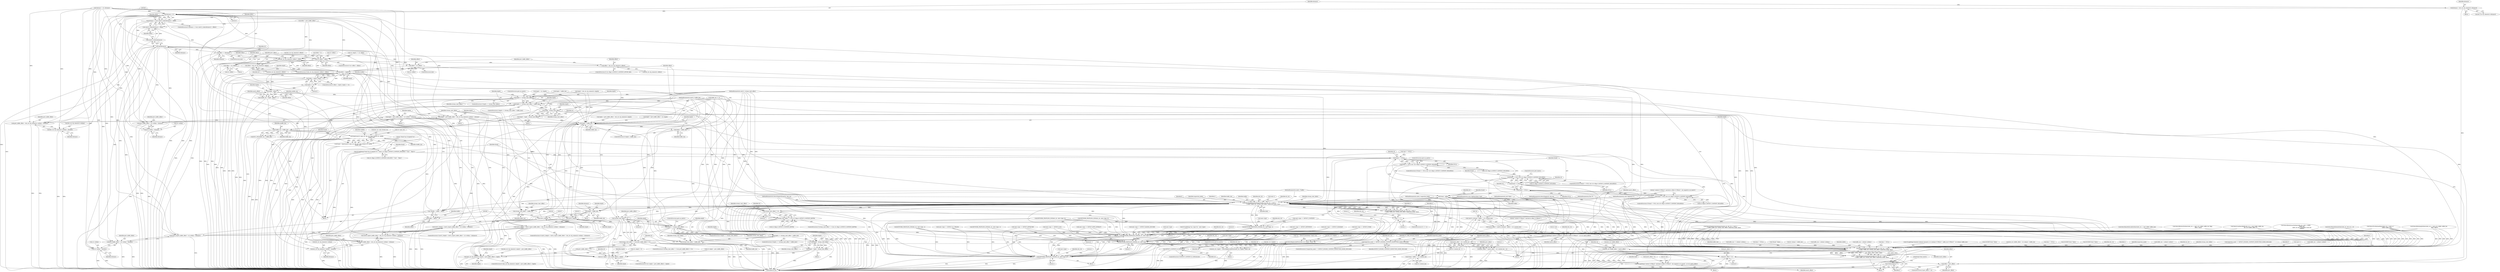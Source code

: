 digraph "0_suricata_47afc577ff763150f9b47f10331f5ef9eb847a57@pointer" {
"1000279" [label="(Call,distance = det_ctx->bj_values[cd->distance])"];
"1000290" [label="(Call,distance < 0)"];
"1000289" [label="(Call,distance < 0 && (uint32_t)(abs(distance)) > offset)"];
"1000296" [label="(Call,abs(distance))"];
"1000294" [label="(Call,(uint32_t)(abs(distance)))"];
"1000293" [label="(Call,(uint32_t)(abs(distance)) > offset)"];
"1000303" [label="(Call,offset += distance)"];
"1000472" [label="(Call,det_ctx->bj_values[cd->offset] > offset)"];
"1000481" [label="(Call,offset = det_ctx->bj_values[cd->offset])"];
"1000608" [label="(Call,offset > depth)"];
"1000607" [label="(Call,offset > depth || depth == 0)"];
"1000611" [label="(Call,depth == 0)"];
"1000635" [label="(Call,depth - offset)"];
"1000548" [label="(Call,depth <= stream_start_offset)"];
"1000555" [label="(Call,depth >= (stream_start_offset + buffer_len))"];
"1000565" [label="(Call,depth - stream_start_offset)"];
"1000563" [label="(Call,depth = depth - stream_start_offset)"];
"1000600" [label="(Call,depth > buffer_len)"];
"1000603" [label="(Call,depth = buffer_len)"];
"1000643" [label="(Call,sbuffer_len > buffer_len)"];
"1000642" [label="(Call,BUG_ON(sbuffer_len > buffer_len))"];
"1000648" [label="(Call,SpmScan(cd->spm_ctx, det_ctx->spm_thread_ctx, sbuffer,\n                            sbuffer_len))"];
"1000646" [label="(Call,found = SpmScan(cd->spm_ctx, det_ctx->spm_thread_ctx, sbuffer,\n                            sbuffer_len))"];
"1000657" [label="(Call,SCLogDebug(\"found %p cd negated %s\", found, cd->flags & DETECT_CONTENT_NEGATED ? \"true\" : \"false\"))"];
"1000670" [label="(Call,found == NULL)"];
"1000669" [label="(Call,found == NULL && !(cd->flags & DETECT_CONTENT_NEGATED))"];
"1000684" [label="(Call,found == NULL)"];
"1000683" [label="(Call,found == NULL && (cd->flags & DETECT_CONTENT_NEGATED))"];
"1000696" [label="(Call,found != NULL && (cd->flags & DETECT_CONTENT_NEGATED))"];
"1000697" [label="(Call,found != NULL)"];
"1000728" [label="(Call,found - buffer)"];
"1000725" [label="(Call,(uint32_t)((found - buffer) + cd->content_len))"];
"1000723" [label="(Call,match_offset = (uint32_t)((found - buffer) + cd->content_len))"];
"1000734" [label="(Call,SCLogDebug(\"content %\"PRIu32\" matched at offset %\"PRIu32\"\", cd->id, match_offset))"];
"1000706" [label="(Call,SCLogDebug(\"content %\"PRIu32\" matched at offset %\"PRIu32\", but negated so no match\", cd->id, match_offset))"];
"1000740" [label="(Call,det_ctx->buffer_offset = match_offset)"];
"1000825" [label="(Call,match_offset - (cd->content_len - 1))"];
"1000823" [label="(Call,prev_offset = (match_offset - (cd->content_len - 1)))"];
"1000593" [label="(Call,prev_offset != 0)"];
"1000596" [label="(Call,offset = prev_offset)"];
"1000727" [label="(Call,(found - buffer) + cd->content_len)"];
"1000761" [label="(Call,DetectReplaceAddToList(det_ctx->replist, found, cd))"];
"1000713" [label="(Call,DETECT_CONTENT_IS_SINGLE(cd))"];
"1000757" [label="(Call,det_ctx->replist = DetectReplaceAddToList(det_ctx->replist, found, cd))"];
"1000798" [label="(Call,DetectEngineContentInspection(de_ctx, det_ctx, s, smd+1,\n                        f, buffer, buffer_len, stream_start_offset, inspection_mode, data))"];
"1000256" [label="(Call,depth = buffer_len)"];
"1000322" [label="(Call,(int32_t)depth)"];
"1000321" [label="(Call,(int32_t)depth > (int32_t)(prev_buffer_offset + det_ctx->bj_values[cd->within] + distance))"];
"1000388" [label="(Call,depth <= stream_start_offset)"];
"1000395" [label="(Call,depth >= (stream_start_offset + buffer_len))"];
"1000405" [label="(Call,depth - stream_start_offset)"];
"1000403" [label="(Call,depth = depth - stream_start_offset)"];
"1000416" [label="(Call,(det_ctx->bj_values[cd->depth] + prev_buffer_offset) < depth)"];
"1000449" [label="(Call,(cd->depth + prev_buffer_offset) < depth)"];
"1001518" [label="(Call,DetectEngineContentInspection(de_ctx, det_ctx, s, smd+1,\n                f, buffer, buffer_len, stream_start_offset, inspection_mode, data))"];
"1001516" [label="(Call,r = DetectEngineContentInspection(de_ctx, det_ctx, s, smd+1,\n                f, buffer, buffer_len, stream_start_offset, inspection_mode, data))"];
"1001531" [label="(Call,SCReturnInt(r))"];
"1001534" [label="(Call,KEYWORD_PROFILING_END(det_ctx, smd->type, 1))"];
"1000397" [label="(Call,stream_start_offset + buffer_len)"];
"1000356" [label="(Call,(int32_t)depth)"];
"1000355" [label="(Call,(int32_t)depth > (int32_t)(prev_buffer_offset + cd->within + distance))"];
"1000380" [label="(Call,stream_start_offset != 0)"];
"1000379" [label="(Call,stream_start_offset != 0 && prev_buffer_offset == 0)"];
"1000538" [label="(Call,stream_start_offset != 0)"];
"1000537" [label="(Call,stream_start_offset != 0 && cd->flags & DETECT_CONTENT_DEPTH)"];
"1000557" [label="(Call,stream_start_offset + buffer_len)"];
"1000627" [label="(Call,*sbuffer = buffer + offset)"];
"1000629" [label="(Call,buffer + offset)"];
"1000753" [label="(Call,inspection_mode == DETECT_ENGINE_CONTENT_INSPECTION_MODE_PAYLOAD)"];
"1000789" [label="(Call,KEYWORD_PROFILING_END(det_ctx, smd->type, 1))"];
"1001494" [label="(Call,KEYWORD_PROFILING_END(det_ctx, smd->type, 0))"];
"1001509" [label="(Call,KEYWORD_PROFILING_END(det_ctx, smd->type, 1))"];
"1000796" [label="(Call,r = DetectEngineContentInspection(de_ctx, det_ctx, s, smd+1,\n                        f, buffer, buffer_len, stream_start_offset, inspection_mode, data))"];
"1000812" [label="(Call,r == 1)"];
"1000633" [label="(Call,sbuffer_len = depth - offset)"];
"1000574" [label="(Call,offset = det_ctx->bj_values[cd->offset])"];
"1000493" [label="(Call,cd->offset > offset)"];
"1000499" [label="(Call,offset = cd->offset)"];
"1000584" [label="(Call,offset = cd->offset)"];
"1000325" [label="(Call,(int32_t)(prev_buffer_offset + det_ctx->bj_values[cd->within] + distance))"];
"1000327" [label="(Call,prev_buffer_offset + det_ctx->bj_values[cd->within] + distance)"];
"1000329" [label="(Call,det_ctx->bj_values[cd->within] + distance)"];
"1000339" [label="(Call,depth = prev_buffer_offset + det_ctx->bj_values[cd->within] + distance)"];
"1000341" [label="(Call,prev_buffer_offset + det_ctx->bj_values[cd->within] + distance)"];
"1000343" [label="(Call,det_ctx->bj_values[cd->within] + distance)"];
"1000359" [label="(Call,(int32_t)(prev_buffer_offset + cd->within + distance))"];
"1000361" [label="(Call,prev_buffer_offset + cd->within + distance)"];
"1000363" [label="(Call,cd->within + distance)"];
"1000369" [label="(Call,depth = prev_buffer_offset + cd->within + distance)"];
"1000371" [label="(Call,prev_buffer_offset + cd->within + distance)"];
"1000373" [label="(Call,cd->within + distance)"];
"1000133" [label="(MethodParameterIn,const Signature *s)"];
"1001527" [label="(Identifier,buffer_len)"];
"1000629" [label="(Call,buffer + offset)"];
"1000359" [label="(Call,(int32_t)(prev_buffer_offset + cd->within + distance))"];
"1000279" [label="(Call,distance = det_ctx->bj_values[cd->distance])"];
"1000597" [label="(Identifier,offset)"];
"1000367" [label="(Identifier,distance)"];
"1001354" [label="(Call,buffer_len == urilend->urilen1)"];
"1000458" [label="(Identifier,depth)"];
"1000731" [label="(Call,cd->content_len)"];
"1000754" [label="(Identifier,inspection_mode)"];
"1000604" [label="(Identifier,depth)"];
"1000442" [label="(Call,cd->depth != 0)"];
"1000472" [label="(Call,det_ctx->bj_values[cd->offset] > offset)"];
"1000739" [label="(Identifier,match_offset)"];
"1000302" [label="(ControlStructure,else)"];
"1000548" [label="(Call,depth <= stream_start_offset)"];
"1000405" [label="(Call,depth - stream_start_offset)"];
"1000139" [label="(MethodParameterIn,uint8_t inspection_mode)"];
"1000736" [label="(Call,cd->id)"];
"1000175" [label="(Call,buffer_len == 0)"];
"1000497" [label="(Identifier,offset)"];
"1001203" [label="(Call,data != NULL)"];
"1000325" [label="(Call,(int32_t)(prev_buffer_offset + det_ctx->bj_values[cd->within] + distance))"];
"1000824" [label="(Identifier,prev_offset)"];
"1000172" [label="(Call,smd == NULL)"];
"1000683" [label="(Call,found == NULL && (cd->flags & DETECT_CONTENT_NEGATED))"];
"1000426" [label="(Identifier,depth)"];
"1000973" [label="(Call,(Packet *)data)"];
"1000179" [label="(Call,KEYWORD_PROFILING_END(det_ctx, smd->type, 0))"];
"1001247" [label="(Call,smd->type == DETECT_BYTE_EXTRACT)"];
"1000131" [label="(MethodParameterIn,DetectEngineCtx *de_ctx)"];
"1000594" [label="(Identifier,prev_offset)"];
"1000339" [label="(Call,depth = prev_buffer_offset + det_ctx->bj_values[cd->within] + distance)"];
"1000628" [label="(Identifier,sbuffer)"];
"1000361" [label="(Call,prev_buffer_offset + cd->within + distance)"];
"1000299" [label="(Call,offset = 0)"];
"1000732" [label="(Identifier,cd)"];
"1000592" [label="(ControlStructure,if (prev_offset != 0))"];
"1000832" [label="(Literal,1)"];
"1000811" [label="(ControlStructure,if (r == 1))"];
"1000253" [label="(Call,offset = prev_buffer_offset)"];
"1000429" [label="(Identifier,depth)"];
"1000699" [label="(Identifier,NULL)"];
"1001486" [label="(Call,SCLogDebug(\"sm->type %u\", smd->type))"];
"1001536" [label="(Call,smd->type)"];
"1000387" [label="(ControlStructure,if (depth <= stream_start_offset))"];
"1001495" [label="(Identifier,det_ctx)"];
"1001160" [label="(Call,smd->type == DETECT_BYTEJUMP)"];
"1000635" [label="(Call,depth - offset)"];
"1000656" [label="(Identifier,sbuffer_len)"];
"1000396" [label="(Identifier,depth)"];
"1000892" [label="(Call,id->dataat < buffer_len)"];
"1000549" [label="(Identifier,depth)"];
"1000705" [label="(Block,)"];
"1001388" [label="(Call,buffer_len > urilend->urilen1)"];
"1000761" [label="(Call,DetectReplaceAddToList(det_ctx->replist, found, cd))"];
"1000455" [label="(Identifier,depth)"];
"1000636" [label="(Identifier,depth)"];
"1001417" [label="(Call,smd->type == DETECT_LUA)"];
"1000627" [label="(Call,*sbuffer = buffer + offset)"];
"1000342" [label="(Identifier,prev_buffer_offset)"];
"1000695" [label="(ControlStructure,if (found != NULL && (cd->flags & DETECT_CONTENT_NEGATED)))"];
"1000377" [label="(Identifier,distance)"];
"1000765" [label="(Identifier,found)"];
"1000344" [label="(Call,det_ctx->bj_values[cd->within])"];
"1000531" [label="(Call,depth = cd->depth)"];
"1000687" [label="(Call,cd->flags & DETECT_CONTENT_NEGATED)"];
"1000407" [label="(Identifier,stream_start_offset)"];
"1000808" [label="(Identifier,stream_start_offset)"];
"1000494" [label="(Call,cd->offset)"];
"1001501" [label="(Literal,0)"];
"1001454" [label="(Call,DetectBase64DecodeDoMatch(det_ctx, s, smd, buffer, buffer_len))"];
"1000607" [label="(Call,offset > depth || depth == 0)"];
"1000538" [label="(Call,stream_start_offset != 0)"];
"1000293" [label="(Call,(uint32_t)(abs(distance)) > offset)"];
"1000467" [label="(Identifier,cd)"];
"1000394" [label="(ControlStructure,if (depth >= (stream_start_offset + buffer_len)))"];
"1000471" [label="(ControlStructure,if (det_ctx->bj_values[cd->offset] > offset))"];
"1000798" [label="(Call,DetectEngineContentInspection(de_ctx, det_ctx, s, smd+1,\n                        f, buffer, buffer_len, stream_start_offset, inspection_mode, data))"];
"1000646" [label="(Call,found = SpmScan(cd->spm_ctx, det_ctx->spm_thread_ctx, sbuffer,\n                            sbuffer_len))"];
"1000378" [label="(ControlStructure,if (stream_start_offset != 0 && prev_buffer_offset == 0))"];
"1000599" [label="(ControlStructure,if (depth > buffer_len))"];
"1000696" [label="(Call,found != NULL && (cd->flags & DETECT_CONTENT_NEGATED))"];
"1000598" [label="(Identifier,prev_offset)"];
"1000321" [label="(Call,(int32_t)depth > (int32_t)(prev_buffer_offset + det_ctx->bj_values[cd->within] + distance))"];
"1001526" [label="(Identifier,buffer)"];
"1001143" [label="(Call,DetectBytetestDoMatch(det_ctx, s, smd->ctx, buffer, buffer_len, flags,\n                                  offset, value))"];
"1000648" [label="(Call,SpmScan(cd->spm_ctx, det_ctx->spm_thread_ctx, sbuffer,\n                            sbuffer_len))"];
"1000354" [label="(ControlStructure,if ((int32_t)depth > (int32_t)(prev_buffer_offset + cd->within + distance)))"];
"1000686" [label="(Identifier,NULL)"];
"1000776" [label="(Identifier,cd)"];
"1000707" [label="(Literal,\"content %\"PRIu32\" matched at offset %\"PRIu32\", but negated so no match\")"];
"1000618" [label="(Identifier,cd)"];
"1000397" [label="(Call,stream_start_offset + buffer_len)"];
"1000735" [label="(Literal,\"content %\"PRIu32\" matched at offset %\"PRIu32\"\")"];
"1000501" [label="(Call,cd->offset)"];
"1000717" [label="(Identifier,det_ctx)"];
"1000812" [label="(Call,r == 1)"];
"1001427" [label="(Call,DetectLuaMatchBuffer(det_ctx, s, smd, buffer, buffer_len,\n                    det_ctx->buffer_offset, f))"];
"1000556" [label="(Identifier,depth)"];
"1000702" [label="(Identifier,cd)"];
"1000797" [label="(Identifier,r)"];
"1000136" [label="(MethodParameterIn,uint8_t *buffer)"];
"1000576" [label="(Call,det_ctx->bj_values[cd->offset])"];
"1001517" [label="(Identifier,r)"];
"1000926" [label="(Call,smd->type == DETECT_PCRE)"];
"1000727" [label="(Call,(found - buffer) + cd->content_len)"];
"1001532" [label="(Identifier,r)"];
"1000406" [label="(Identifier,depth)"];
"1000642" [label="(Call,BUG_ON(sbuffer_len > buffer_len))"];
"1000757" [label="(Call,det_ctx->replist = DetectReplaceAddToList(det_ctx->replist, found, cd))"];
"1000552" [label="(ControlStructure,goto no_match;)"];
"1000257" [label="(Identifier,depth)"];
"1001499" [label="(Literal,0)"];
"1000567" [label="(Identifier,stream_start_offset)"];
"1001518" [label="(Call,DetectEngineContentInspection(de_ctx, det_ctx, s, smd+1,\n                f, buffer, buffer_len, stream_start_offset, inspection_mode, data))"];
"1001003" [label="(Call,KEYWORD_PROFILING_END(det_ctx, smd->type, 1))"];
"1000805" [label="(Identifier,f)"];
"1000473" [label="(Call,det_ctx->bj_values[cd->offset])"];
"1000362" [label="(Identifier,prev_buffer_offset)"];
"1001514" [label="(Literal,1)"];
"1000132" [label="(MethodParameterIn,DetectEngineThreadCtx *det_ctx)"];
"1000612" [label="(Identifier,depth)"];
"1000188" [label="(Call,smd->type == DETECT_CONTENT)"];
"1000404" [label="(Identifier,depth)"];
"1000322" [label="(Call,(int32_t)depth)"];
"1000813" [label="(Identifier,r)"];
"1000258" [label="(Identifier,buffer_len)"];
"1000330" [label="(Call,det_ctx->bj_values[cd->within])"];
"1000734" [label="(Call,SCLogDebug(\"content %\"PRIu32\" matched at offset %\"PRIu32\"\", cd->id, match_offset))"];
"1000541" [label="(Call,cd->flags & DETECT_CONTENT_DEPTH)"];
"1000740" [label="(Call,det_ctx->buffer_offset = match_offset)"];
"1000682" [label="(ControlStructure,if (found == NULL && (cd->flags & DETECT_CONTENT_NEGATED)))"];
"1001376" [label="(Call,buffer_len > urilend->urilen1)"];
"1000261" [label="(Identifier,distance)"];
"1000537" [label="(Call,stream_start_offset != 0 && cd->flags & DETECT_CONTENT_DEPTH)"];
"1000162" [label="(Call,KEYWORD_PROFILING_END(det_ctx, smd->type, 0))"];
"1000550" [label="(Identifier,stream_start_offset)"];
"1000826" [label="(Identifier,match_offset)"];
"1000415" [label="(ControlStructure,if ((det_ctx->bj_values[cd->depth] + prev_buffer_offset) < depth))"];
"1000384" [label="(Identifier,prev_buffer_offset)"];
"1000741" [label="(Call,det_ctx->buffer_offset)"];
"1000303" [label="(Call,offset += distance)"];
"1000713" [label="(Call,DETECT_CONTENT_IS_SINGLE(cd))"];
"1000543" [label="(Identifier,cd)"];
"1000448" [label="(ControlStructure,if ((cd->depth + prev_buffer_offset) < depth))"];
"1001534" [label="(Call,KEYWORD_PROFILING_END(det_ctx, smd->type, 1))"];
"1001306" [label="(Call,DetectByteExtractDoMatch(det_ctx, smd, s, buffer,\n                                     buffer_len,\n                                     &det_ctx->bj_values[bed->local_id],\n                                     endian))"];
"1000634" [label="(Identifier,sbuffer_len)"];
"1001508" [label="(Block,)"];
"1000655" [label="(Identifier,sbuffer)"];
"1001516" [label="(Call,r = DetectEngineContentInspection(de_ctx, det_ctx, s, smd+1,\n                f, buffer, buffer_len, stream_start_offset, inspection_mode, data))"];
"1000613" [label="(Literal,0)"];
"1000291" [label="(Identifier,distance)"];
"1000499" [label="(Call,offset = cd->offset)"];
"1001278" [label="(Call,data != NULL)"];
"1000558" [label="(Identifier,stream_start_offset)"];
"1000195" [label="(Call,*cd = (DetectContentData *)smd->ctx)"];
"1000383" [label="(Call,prev_buffer_offset == 0)"];
"1001477" [label="(Call,DetectBase64DataDoMatch(de_ctx, det_ctx, s, f))"];
"1000809" [label="(Identifier,inspection_mode)"];
"1000728" [label="(Call,found - buffer)"];
"1000557" [label="(Call,stream_start_offset + buffer_len)"];
"1000796" [label="(Call,r = DetectEngineContentInspection(de_ctx, det_ctx, s, smd+1,\n                        f, buffer, buffer_len, stream_start_offset, inspection_mode, data))"];
"1000644" [label="(Identifier,sbuffer_len)"];
"1000363" [label="(Call,cd->within + distance)"];
"1000762" [label="(Call,det_ctx->replist)"];
"1000658" [label="(Literal,\"found %p cd negated %s\")"];
"1000351" [label="(Identifier,distance)"];
"1000791" [label="(Call,smd->type)"];
"1000794" [label="(Literal,1)"];
"1001542" [label="(MethodReturn,int)"];
"1000725" [label="(Call,(uint32_t)((found - buffer) + cd->content_len))"];
"1000563" [label="(Call,depth = depth - stream_start_offset)"];
"1000562" [label="(Block,)"];
"1000759" [label="(Identifier,det_ctx)"];
"1000766" [label="(Identifier,cd)"];
"1000338" [label="(Block,)"];
"1001535" [label="(Identifier,det_ctx)"];
"1000239" [label="(Block,)"];
"1000575" [label="(Identifier,offset)"];
"1000801" [label="(Identifier,s)"];
"1000584" [label="(Call,offset = cd->offset)"];
"1000389" [label="(Identifier,depth)"];
"1000608" [label="(Call,offset > depth)"];
"1000724" [label="(Identifier,match_offset)"];
"1000390" [label="(Identifier,stream_start_offset)"];
"1000296" [label="(Call,abs(distance))"];
"1000714" [label="(Identifier,cd)"];
"1000807" [label="(Identifier,buffer_len)"];
"1000256" [label="(Call,depth = buffer_len)"];
"1000402" [label="(Block,)"];
"1000559" [label="(Identifier,buffer_len)"];
"1000566" [label="(Identifier,depth)"];
"1000698" [label="(Identifier,found)"];
"1000789" [label="(Call,KEYWORD_PROFILING_END(det_ctx, smd->type, 1))"];
"1000340" [label="(Identifier,depth)"];
"1000631" [label="(Identifier,offset)"];
"1000398" [label="(Identifier,stream_start_offset)"];
"1000481" [label="(Call,offset = det_ctx->bj_values[cd->offset])"];
"1000637" [label="(Identifier,offset)"];
"1001470" [label="(Call,KEYWORD_PROFILING_END(det_ctx, smd->type, 1))"];
"1000697" [label="(Call,found != NULL)"];
"1000403" [label="(Call,depth = depth - stream_start_offset)"];
"1000910" [label="(Call,SCLogDebug(\"absolute isdataat mismatch, id->isdataat %\"PRIu32\", buffer_len %\"PRIu32\"\", id->dataat, buffer_len))"];
"1000748" [label="(Identifier,cd)"];
"1000827" [label="(Call,cd->content_len - 1)"];
"1000660" [label="(Call,cd->flags & DETECT_CONTENT_NEGATED ? \"true\" : \"false\")"];
"1000388" [label="(Call,depth <= stream_start_offset)"];
"1000137" [label="(MethodParameterIn,uint32_t buffer_len)"];
"1000668" [label="(ControlStructure,if (found == NULL && !(cd->flags & DETECT_CONTENT_NEGATED)))"];
"1000645" [label="(Identifier,buffer_len)"];
"1000810" [label="(Identifier,data)"];
"1000536" [label="(ControlStructure,if (stream_start_offset != 0 && cd->flags & DETECT_CONTENT_DEPTH))"];
"1000492" [label="(ControlStructure,if (cd->offset > offset))"];
"1000806" [label="(Identifier,buffer)"];
"1000630" [label="(Identifier,buffer)"];
"1000547" [label="(ControlStructure,if (depth <= stream_start_offset))"];
"1001510" [label="(Identifier,det_ctx)"];
"1000364" [label="(Call,cd->within)"];
"1000428" [label="(Call,depth = prev_buffer_offset + det_ctx->bj_values[cd->depth])"];
"1000135" [label="(MethodParameterIn,Flow *f)"];
"1000978" [label="(Call,DetectPcrePayloadMatch(det_ctx, s, smd, p, f,\n                                       buffer, buffer_len))"];
"1000260" [label="(Call,distance = cd->distance)"];
"1000371" [label="(Call,prev_buffer_offset + cd->within + distance)"];
"1000225" [label="(Call,depth = buffer_len)"];
"1001210" [label="(Call,(DCERPCState *)data)"];
"1000700" [label="(Call,cd->flags & DETECT_CONTENT_NEGATED)"];
"1000752" [label="(ControlStructure,if (inspection_mode == DETECT_ENGINE_CONTENT_INSPECTION_MODE_PAYLOAD))"];
"1000596" [label="(Call,offset = prev_offset)"];
"1001509" [label="(Call,KEYWORD_PROFILING_END(det_ctx, smd->type, 1))"];
"1001494" [label="(Call,KEYWORD_PROFILING_END(det_ctx, smd->type, 0))"];
"1000770" [label="(Identifier,SC_ERR_INVALID_VALUE)"];
"1000329" [label="(Call,det_ctx->bj_values[cd->within] + distance)"];
"1000480" [label="(Identifier,offset)"];
"1000324" [label="(Identifier,depth)"];
"1000568" [label="(ControlStructure,if (cd->flags & DETECT_CONTENT_OFFSET_BE))"];
"1000859" [label="(Call,det_ctx->buffer_offset + id->dataat > buffer_len)"];
"1001531" [label="(Call,SCReturnInt(r))"];
"1000565" [label="(Call,depth - stream_start_offset)"];
"1000595" [label="(Literal,0)"];
"1000755" [label="(Identifier,DETECT_ENGINE_CONTENT_INSPECTION_MODE_PAYLOAD)"];
"1000138" [label="(MethodParameterIn,uint32_t stream_start_offset)"];
"1000554" [label="(ControlStructure,if (depth >= (stream_start_offset + buffer_len)))"];
"1000659" [label="(Identifier,found)"];
"1000229" [label="(Call,prev_offset = 0)"];
"1000672" [label="(Identifier,NULL)"];
"1000382" [label="(Literal,0)"];
"1000742" [label="(Identifier,det_ctx)"];
"1001054" [label="(Call,smd->type == DETECT_BYTETEST)"];
"1000643" [label="(Call,sbuffer_len > buffer_len)"];
"1000379" [label="(Call,stream_start_offset != 0 && prev_buffer_offset == 0)"];
"1000835" [label="(Call,smd->type == DETECT_ISDATAAT)"];
"1001231" [label="(Call,DetectBytejumpDoMatch(det_ctx, s, smd->ctx, buffer, buffer_len,\n                                  flags, offset))"];
"1000585" [label="(Identifier,offset)"];
"1000823" [label="(Call,prev_offset = (match_offset - (cd->content_len - 1)))"];
"1001447" [label="(Call,smd->type == DETECT_BASE64_DECODE)"];
"1000411" [label="(Identifier,cd)"];
"1001327" [label="(Call,smd->type == DETECT_AL_URILEN)"];
"1000583" [label="(ControlStructure,else)"];
"1000606" [label="(ControlStructure,if (offset > depth || depth == 0))"];
"1000814" [label="(Literal,1)"];
"1000290" [label="(Call,distance < 0)"];
"1000817" [label="(Literal,1)"];
"1000304" [label="(Identifier,offset)"];
"1001115" [label="(Call,data != NULL)"];
"1000602" [label="(Identifier,buffer_len)"];
"1000684" [label="(Call,found == NULL)"];
"1000320" [label="(ControlStructure,if ((int32_t)depth > (int32_t)(prev_buffer_offset + det_ctx->bj_values[cd->within] + distance)))"];
"1000294" [label="(Call,(uint32_t)(abs(distance)))"];
"1000753" [label="(Call,inspection_mode == DETECT_ENGINE_CONTENT_INSPECTION_MODE_PAYLOAD)"];
"1000288" [label="(ControlStructure,if (distance < 0 && (uint32_t)(abs(distance)) > offset))"];
"1000610" [label="(Identifier,depth)"];
"1000289" [label="(Call,distance < 0 && (uint32_t)(abs(distance)) > offset)"];
"1000800" [label="(Identifier,det_ctx)"];
"1001122" [label="(Call,(DCERPCState *)data)"];
"1000372" [label="(Identifier,prev_buffer_offset)"];
"1000368" [label="(Block,)"];
"1000712" [label="(ControlStructure,if (DETECT_CONTENT_IS_SINGLE(cd)))"];
"1000640" [label="(Identifier,match_offset)"];
"1001285" [label="(Call,(DCERPCState *)data)"];
"1000328" [label="(Identifier,prev_buffer_offset)"];
"1000593" [label="(Call,prev_offset != 0)"];
"1000358" [label="(Identifier,depth)"];
"1000802" [label="(Call,smd+1)"];
"1001496" [label="(Call,smd->type)"];
"1000720" [label="(ControlStructure,goto no_match;)"];
"1000673" [label="(Call,!(cd->flags & DETECT_CONTENT_NEGATED))"];
"1000278" [label="(Block,)"];
"1000657" [label="(Call,SCLogDebug(\"found %p cd negated %s\", found, cd->flags & DETECT_CONTENT_NEGATED ? \"true\" : \"false\"))"];
"1000652" [label="(Call,det_ctx->spm_thread_ctx)"];
"1001520" [label="(Identifier,det_ctx)"];
"1001530" [label="(Identifier,data)"];
"1000600" [label="(Call,depth > buffer_len)"];
"1000722" [label="(Block,)"];
"1000744" [label="(Identifier,match_offset)"];
"1000134" [label="(MethodParameterIn,const SigMatchData *smd)"];
"1000706" [label="(Call,SCLogDebug(\"content %\"PRIu32\" matched at offset %\"PRIu32\", but negated so no match\", cd->id, match_offset))"];
"1000252" [label="(Block,)"];
"1000416" [label="(Call,(det_ctx->bj_values[cd->depth] + prev_buffer_offset) < depth)"];
"1000685" [label="(Identifier,found)"];
"1000693" [label="(ControlStructure,goto match;)"];
"1001521" [label="(Identifier,s)"];
"1000399" [label="(Identifier,buffer_len)"];
"1000417" [label="(Call,det_ctx->bj_values[cd->depth] + prev_buffer_offset)"];
"1000369" [label="(Call,depth = prev_buffer_offset + cd->within + distance)"];
"1000609" [label="(Identifier,offset)"];
"1000689" [label="(Identifier,cd)"];
"1001529" [label="(Identifier,inspection_mode)"];
"1000498" [label="(Block,)"];
"1000676" [label="(Identifier,cd)"];
"1001365" [label="(Call,buffer_len < urilend->urilen1)"];
"1000298" [label="(Identifier,offset)"];
"1000297" [label="(Identifier,distance)"];
"1000450" [label="(Call,cd->depth + prev_buffer_offset)"];
"1000355" [label="(Call,(int32_t)depth > (int32_t)(prev_buffer_offset + cd->within + distance))"];
"1000799" [label="(Identifier,de_ctx)"];
"1000209" [label="(Call,cd->depth <= cd->offset)"];
"1000649" [label="(Call,cd->spm_ctx)"];
"1000564" [label="(Identifier,depth)"];
"1000669" [label="(Call,found == NULL && !(cd->flags & DETECT_CONTENT_NEGATED))"];
"1001533" [label="(JumpTarget,final_match:)"];
"1000756" [label="(Block,)"];
"1000671" [label="(Identifier,found)"];
"1001511" [label="(Call,smd->type)"];
"1001519" [label="(Identifier,de_ctx)"];
"1000513" [label="(Call,depth = det_ctx->bj_values[cd->depth])"];
"1000381" [label="(Identifier,stream_start_offset)"];
"1000140" [label="(MethodParameterIn,void *data)"];
"1000327" [label="(Call,prev_buffer_offset + det_ctx->bj_values[cd->within] + distance)"];
"1000392" [label="(ControlStructure,goto no_match;)"];
"1000341" [label="(Call,prev_buffer_offset + det_ctx->bj_values[cd->within] + distance)"];
"1000500" [label="(Identifier,offset)"];
"1000571" [label="(Identifier,cd)"];
"1000555" [label="(Call,depth >= (stream_start_offset + buffer_len))"];
"1000300" [label="(Identifier,offset)"];
"1000305" [label="(Identifier,distance)"];
"1000586" [label="(Call,cd->offset)"];
"1000540" [label="(Literal,0)"];
"1000493" [label="(Call,cd->offset > offset)"];
"1001528" [label="(Identifier,stream_start_offset)"];
"1000758" [label="(Call,det_ctx->replist)"];
"1001541" [label="(Literal,1)"];
"1000141" [label="(Block,)"];
"1000968" [label="(Call,inspection_mode == DETECT_ENGINE_CONTENT_INSPECTION_MODE_PAYLOAD)"];
"1000309" [label="(Identifier,cd)"];
"1000343" [label="(Call,det_ctx->bj_values[cd->within] + distance)"];
"1000730" [label="(Identifier,buffer)"];
"1000711" [label="(Identifier,match_offset)"];
"1001525" [label="(Identifier,f)"];
"1000380" [label="(Call,stream_start_offset != 0)"];
"1000337" [label="(Identifier,distance)"];
"1000292" [label="(Literal,0)"];
"1000647" [label="(Identifier,found)"];
"1000790" [label="(Identifier,det_ctx)"];
"1000374" [label="(Call,cd->within)"];
"1000639" [label="(Call,match_offset = 0)"];
"1000483" [label="(Call,det_ctx->bj_values[cd->offset])"];
"1000539" [label="(Identifier,stream_start_offset)"];
"1000633" [label="(Call,sbuffer_len = depth - offset)"];
"1000574" [label="(Call,offset = det_ctx->bj_values[cd->offset])"];
"1000449" [label="(Call,(cd->depth + prev_buffer_offset) < depth)"];
"1000590" [label="(Identifier,prev_buffer_offset)"];
"1000603" [label="(Call,depth = buffer_len)"];
"1000605" [label="(Identifier,buffer_len)"];
"1001522" [label="(Call,smd+1)"];
"1001393" [label="(Call,buffer_len < urilend->urilen2)"];
"1000280" [label="(Identifier,distance)"];
"1000670" [label="(Call,found == NULL)"];
"1000825" [label="(Call,match_offset - (cd->content_len - 1))"];
"1000723" [label="(Call,match_offset = (uint32_t)((found - buffer) + cd->content_len))"];
"1000708" [label="(Call,cd->id)"];
"1000395" [label="(Call,depth >= (stream_start_offset + buffer_len))"];
"1000457" [label="(Call,depth = prev_buffer_offset + cd->depth)"];
"1000281" [label="(Call,det_ctx->bj_values[cd->distance])"];
"1000601" [label="(Identifier,depth)"];
"1000680" [label="(ControlStructure,goto no_match;)"];
"1000611" [label="(Call,depth == 0)"];
"1000370" [label="(Identifier,depth)"];
"1000356" [label="(Call,(int32_t)depth)"];
"1000373" [label="(Call,cd->within + distance)"];
"1000482" [label="(Identifier,offset)"];
"1001539" [label="(Literal,1)"];
"1000820" [label="(Identifier,det_ctx)"];
"1001016" [label="(Call,DetectEngineContentInspection(de_ctx, det_ctx, s, smd+1,\n                    f, buffer, buffer_len, stream_start_offset, inspection_mode, data))"];
"1000729" [label="(Identifier,found)"];
"1000279" -> "1000278"  [label="AST: "];
"1000279" -> "1000281"  [label="CFG: "];
"1000280" -> "1000279"  [label="AST: "];
"1000281" -> "1000279"  [label="AST: "];
"1000291" -> "1000279"  [label="CFG: "];
"1000279" -> "1001542"  [label="DDG: "];
"1000279" -> "1000290"  [label="DDG: "];
"1000290" -> "1000289"  [label="AST: "];
"1000290" -> "1000292"  [label="CFG: "];
"1000291" -> "1000290"  [label="AST: "];
"1000292" -> "1000290"  [label="AST: "];
"1000295" -> "1000290"  [label="CFG: "];
"1000289" -> "1000290"  [label="CFG: "];
"1000290" -> "1001542"  [label="DDG: "];
"1000290" -> "1000289"  [label="DDG: "];
"1000290" -> "1000289"  [label="DDG: "];
"1000260" -> "1000290"  [label="DDG: "];
"1000290" -> "1000296"  [label="DDG: "];
"1000290" -> "1000303"  [label="DDG: "];
"1000290" -> "1000325"  [label="DDG: "];
"1000290" -> "1000327"  [label="DDG: "];
"1000290" -> "1000329"  [label="DDG: "];
"1000290" -> "1000339"  [label="DDG: "];
"1000290" -> "1000341"  [label="DDG: "];
"1000290" -> "1000343"  [label="DDG: "];
"1000290" -> "1000359"  [label="DDG: "];
"1000290" -> "1000361"  [label="DDG: "];
"1000290" -> "1000363"  [label="DDG: "];
"1000290" -> "1000369"  [label="DDG: "];
"1000290" -> "1000371"  [label="DDG: "];
"1000290" -> "1000373"  [label="DDG: "];
"1000289" -> "1000288"  [label="AST: "];
"1000289" -> "1000293"  [label="CFG: "];
"1000293" -> "1000289"  [label="AST: "];
"1000300" -> "1000289"  [label="CFG: "];
"1000304" -> "1000289"  [label="CFG: "];
"1000289" -> "1001542"  [label="DDG: "];
"1000289" -> "1001542"  [label="DDG: "];
"1000289" -> "1001542"  [label="DDG: "];
"1000293" -> "1000289"  [label="DDG: "];
"1000293" -> "1000289"  [label="DDG: "];
"1000296" -> "1000294"  [label="AST: "];
"1000296" -> "1000297"  [label="CFG: "];
"1000297" -> "1000296"  [label="AST: "];
"1000294" -> "1000296"  [label="CFG: "];
"1000296" -> "1001542"  [label="DDG: "];
"1000296" -> "1000294"  [label="DDG: "];
"1000296" -> "1000303"  [label="DDG: "];
"1000296" -> "1000325"  [label="DDG: "];
"1000296" -> "1000327"  [label="DDG: "];
"1000296" -> "1000329"  [label="DDG: "];
"1000296" -> "1000339"  [label="DDG: "];
"1000296" -> "1000341"  [label="DDG: "];
"1000296" -> "1000343"  [label="DDG: "];
"1000296" -> "1000359"  [label="DDG: "];
"1000296" -> "1000361"  [label="DDG: "];
"1000296" -> "1000363"  [label="DDG: "];
"1000296" -> "1000369"  [label="DDG: "];
"1000296" -> "1000371"  [label="DDG: "];
"1000296" -> "1000373"  [label="DDG: "];
"1000294" -> "1000293"  [label="AST: "];
"1000295" -> "1000294"  [label="AST: "];
"1000298" -> "1000294"  [label="CFG: "];
"1000294" -> "1001542"  [label="DDG: "];
"1000294" -> "1000293"  [label="DDG: "];
"1000293" -> "1000298"  [label="CFG: "];
"1000298" -> "1000293"  [label="AST: "];
"1000293" -> "1001542"  [label="DDG: "];
"1000253" -> "1000293"  [label="DDG: "];
"1000293" -> "1000303"  [label="DDG: "];
"1000303" -> "1000302"  [label="AST: "];
"1000303" -> "1000305"  [label="CFG: "];
"1000304" -> "1000303"  [label="AST: "];
"1000305" -> "1000303"  [label="AST: "];
"1000309" -> "1000303"  [label="CFG: "];
"1000303" -> "1001542"  [label="DDG: "];
"1000303" -> "1001542"  [label="DDG: "];
"1000253" -> "1000303"  [label="DDG: "];
"1000303" -> "1000472"  [label="DDG: "];
"1000303" -> "1000493"  [label="DDG: "];
"1000472" -> "1000471"  [label="AST: "];
"1000472" -> "1000480"  [label="CFG: "];
"1000473" -> "1000472"  [label="AST: "];
"1000480" -> "1000472"  [label="AST: "];
"1000482" -> "1000472"  [label="CFG: "];
"1000594" -> "1000472"  [label="CFG: "];
"1000472" -> "1001542"  [label="DDG: "];
"1000472" -> "1001542"  [label="DDG: "];
"1000253" -> "1000472"  [label="DDG: "];
"1000299" -> "1000472"  [label="DDG: "];
"1000472" -> "1000481"  [label="DDG: "];
"1000472" -> "1000574"  [label="DDG: "];
"1000472" -> "1000608"  [label="DDG: "];
"1000481" -> "1000471"  [label="AST: "];
"1000481" -> "1000483"  [label="CFG: "];
"1000482" -> "1000481"  [label="AST: "];
"1000483" -> "1000481"  [label="AST: "];
"1000594" -> "1000481"  [label="CFG: "];
"1000481" -> "1001542"  [label="DDG: "];
"1000481" -> "1000608"  [label="DDG: "];
"1000608" -> "1000607"  [label="AST: "];
"1000608" -> "1000610"  [label="CFG: "];
"1000609" -> "1000608"  [label="AST: "];
"1000610" -> "1000608"  [label="AST: "];
"1000612" -> "1000608"  [label="CFG: "];
"1000607" -> "1000608"  [label="CFG: "];
"1000608" -> "1001542"  [label="DDG: "];
"1000608" -> "1001542"  [label="DDG: "];
"1000608" -> "1000607"  [label="DDG: "];
"1000608" -> "1000607"  [label="DDG: "];
"1000574" -> "1000608"  [label="DDG: "];
"1000596" -> "1000608"  [label="DDG: "];
"1000493" -> "1000608"  [label="DDG: "];
"1000499" -> "1000608"  [label="DDG: "];
"1000584" -> "1000608"  [label="DDG: "];
"1000603" -> "1000608"  [label="DDG: "];
"1000600" -> "1000608"  [label="DDG: "];
"1000608" -> "1000611"  [label="DDG: "];
"1000608" -> "1000627"  [label="DDG: "];
"1000608" -> "1000629"  [label="DDG: "];
"1000608" -> "1000635"  [label="DDG: "];
"1000608" -> "1000635"  [label="DDG: "];
"1000607" -> "1000606"  [label="AST: "];
"1000607" -> "1000611"  [label="CFG: "];
"1000611" -> "1000607"  [label="AST: "];
"1000618" -> "1000607"  [label="CFG: "];
"1000628" -> "1000607"  [label="CFG: "];
"1000607" -> "1001542"  [label="DDG: "];
"1000607" -> "1001542"  [label="DDG: "];
"1000607" -> "1001542"  [label="DDG: "];
"1000611" -> "1000607"  [label="DDG: "];
"1000611" -> "1000607"  [label="DDG: "];
"1000611" -> "1000613"  [label="CFG: "];
"1000612" -> "1000611"  [label="AST: "];
"1000613" -> "1000611"  [label="AST: "];
"1000611" -> "1001542"  [label="DDG: "];
"1000611" -> "1000635"  [label="DDG: "];
"1000635" -> "1000633"  [label="AST: "];
"1000635" -> "1000637"  [label="CFG: "];
"1000636" -> "1000635"  [label="AST: "];
"1000637" -> "1000635"  [label="AST: "];
"1000633" -> "1000635"  [label="CFG: "];
"1000635" -> "1001542"  [label="DDG: "];
"1000635" -> "1001542"  [label="DDG: "];
"1000635" -> "1000548"  [label="DDG: "];
"1000635" -> "1000600"  [label="DDG: "];
"1000635" -> "1000633"  [label="DDG: "];
"1000635" -> "1000633"  [label="DDG: "];
"1000548" -> "1000547"  [label="AST: "];
"1000548" -> "1000550"  [label="CFG: "];
"1000549" -> "1000548"  [label="AST: "];
"1000550" -> "1000548"  [label="AST: "];
"1000552" -> "1000548"  [label="CFG: "];
"1000556" -> "1000548"  [label="CFG: "];
"1000548" -> "1001542"  [label="DDG: "];
"1000548" -> "1001542"  [label="DDG: "];
"1000548" -> "1001542"  [label="DDG: "];
"1000513" -> "1000548"  [label="DDG: "];
"1000225" -> "1000548"  [label="DDG: "];
"1000531" -> "1000548"  [label="DDG: "];
"1000538" -> "1000548"  [label="DDG: "];
"1000138" -> "1000548"  [label="DDG: "];
"1000548" -> "1000555"  [label="DDG: "];
"1000548" -> "1000555"  [label="DDG: "];
"1000548" -> "1000557"  [label="DDG: "];
"1000548" -> "1000565"  [label="DDG: "];
"1000548" -> "1001518"  [label="DDG: "];
"1000555" -> "1000554"  [label="AST: "];
"1000555" -> "1000557"  [label="CFG: "];
"1000556" -> "1000555"  [label="AST: "];
"1000557" -> "1000555"  [label="AST: "];
"1000564" -> "1000555"  [label="CFG: "];
"1000555" -> "1001542"  [label="DDG: "];
"1000555" -> "1001542"  [label="DDG: "];
"1000138" -> "1000555"  [label="DDG: "];
"1000798" -> "1000555"  [label="DDG: "];
"1000137" -> "1000555"  [label="DDG: "];
"1000175" -> "1000555"  [label="DDG: "];
"1000555" -> "1000565"  [label="DDG: "];
"1000565" -> "1000563"  [label="AST: "];
"1000565" -> "1000567"  [label="CFG: "];
"1000566" -> "1000565"  [label="AST: "];
"1000567" -> "1000565"  [label="AST: "];
"1000563" -> "1000565"  [label="CFG: "];
"1000565" -> "1001542"  [label="DDG: "];
"1000565" -> "1000563"  [label="DDG: "];
"1000565" -> "1000563"  [label="DDG: "];
"1000138" -> "1000565"  [label="DDG: "];
"1000565" -> "1000798"  [label="DDG: "];
"1000565" -> "1001518"  [label="DDG: "];
"1000563" -> "1000562"  [label="AST: "];
"1000564" -> "1000563"  [label="AST: "];
"1000571" -> "1000563"  [label="CFG: "];
"1000563" -> "1001542"  [label="DDG: "];
"1000563" -> "1000600"  [label="DDG: "];
"1000600" -> "1000599"  [label="AST: "];
"1000600" -> "1000602"  [label="CFG: "];
"1000601" -> "1000600"  [label="AST: "];
"1000602" -> "1000600"  [label="AST: "];
"1000604" -> "1000600"  [label="CFG: "];
"1000609" -> "1000600"  [label="CFG: "];
"1000600" -> "1001542"  [label="DDG: "];
"1000600" -> "1001542"  [label="DDG: "];
"1000449" -> "1000600"  [label="DDG: "];
"1000369" -> "1000600"  [label="DDG: "];
"1000513" -> "1000600"  [label="DDG: "];
"1000225" -> "1000600"  [label="DDG: "];
"1000403" -> "1000600"  [label="DDG: "];
"1000416" -> "1000600"  [label="DDG: "];
"1000356" -> "1000600"  [label="DDG: "];
"1000339" -> "1000600"  [label="DDG: "];
"1000457" -> "1000600"  [label="DDG: "];
"1000256" -> "1000600"  [label="DDG: "];
"1000531" -> "1000600"  [label="DDG: "];
"1000428" -> "1000600"  [label="DDG: "];
"1000322" -> "1000600"  [label="DDG: "];
"1000798" -> "1000600"  [label="DDG: "];
"1000137" -> "1000600"  [label="DDG: "];
"1000175" -> "1000600"  [label="DDG: "];
"1000600" -> "1000603"  [label="DDG: "];
"1000600" -> "1000643"  [label="DDG: "];
"1000600" -> "1001518"  [label="DDG: "];
"1000603" -> "1000599"  [label="AST: "];
"1000603" -> "1000605"  [label="CFG: "];
"1000604" -> "1000603"  [label="AST: "];
"1000605" -> "1000603"  [label="AST: "];
"1000609" -> "1000603"  [label="CFG: "];
"1000603" -> "1001542"  [label="DDG: "];
"1000137" -> "1000603"  [label="DDG: "];
"1000643" -> "1000642"  [label="AST: "];
"1000643" -> "1000645"  [label="CFG: "];
"1000644" -> "1000643"  [label="AST: "];
"1000645" -> "1000643"  [label="AST: "];
"1000642" -> "1000643"  [label="CFG: "];
"1000643" -> "1001542"  [label="DDG: "];
"1000643" -> "1000642"  [label="DDG: "];
"1000643" -> "1000642"  [label="DDG: "];
"1000633" -> "1000643"  [label="DDG: "];
"1000137" -> "1000643"  [label="DDG: "];
"1000643" -> "1000648"  [label="DDG: "];
"1000643" -> "1000798"  [label="DDG: "];
"1000643" -> "1001518"  [label="DDG: "];
"1000642" -> "1000239"  [label="AST: "];
"1000647" -> "1000642"  [label="CFG: "];
"1000642" -> "1001542"  [label="DDG: "];
"1000642" -> "1001542"  [label="DDG: "];
"1000648" -> "1000646"  [label="AST: "];
"1000648" -> "1000656"  [label="CFG: "];
"1000649" -> "1000648"  [label="AST: "];
"1000652" -> "1000648"  [label="AST: "];
"1000655" -> "1000648"  [label="AST: "];
"1000656" -> "1000648"  [label="AST: "];
"1000646" -> "1000648"  [label="CFG: "];
"1000648" -> "1001542"  [label="DDG: "];
"1000648" -> "1001542"  [label="DDG: "];
"1000648" -> "1001542"  [label="DDG: "];
"1000648" -> "1001542"  [label="DDG: "];
"1000648" -> "1000646"  [label="DDG: "];
"1000648" -> "1000646"  [label="DDG: "];
"1000648" -> "1000646"  [label="DDG: "];
"1000648" -> "1000646"  [label="DDG: "];
"1000627" -> "1000648"  [label="DDG: "];
"1000646" -> "1000239"  [label="AST: "];
"1000647" -> "1000646"  [label="AST: "];
"1000658" -> "1000646"  [label="CFG: "];
"1000646" -> "1001542"  [label="DDG: "];
"1000646" -> "1000657"  [label="DDG: "];
"1000657" -> "1000239"  [label="AST: "];
"1000657" -> "1000660"  [label="CFG: "];
"1000658" -> "1000657"  [label="AST: "];
"1000659" -> "1000657"  [label="AST: "];
"1000660" -> "1000657"  [label="AST: "];
"1000671" -> "1000657"  [label="CFG: "];
"1000657" -> "1001542"  [label="DDG: "];
"1000657" -> "1001542"  [label="DDG: "];
"1000657" -> "1000670"  [label="DDG: "];
"1000670" -> "1000669"  [label="AST: "];
"1000670" -> "1000672"  [label="CFG: "];
"1000671" -> "1000670"  [label="AST: "];
"1000672" -> "1000670"  [label="AST: "];
"1000676" -> "1000670"  [label="CFG: "];
"1000669" -> "1000670"  [label="CFG: "];
"1000670" -> "1001542"  [label="DDG: "];
"1000670" -> "1001542"  [label="DDG: "];
"1000670" -> "1000669"  [label="DDG: "];
"1000670" -> "1000669"  [label="DDG: "];
"1000697" -> "1000670"  [label="DDG: "];
"1000172" -> "1000670"  [label="DDG: "];
"1000670" -> "1000684"  [label="DDG: "];
"1000670" -> "1000684"  [label="DDG: "];
"1000669" -> "1000668"  [label="AST: "];
"1000669" -> "1000673"  [label="CFG: "];
"1000673" -> "1000669"  [label="AST: "];
"1000680" -> "1000669"  [label="CFG: "];
"1000685" -> "1000669"  [label="CFG: "];
"1000669" -> "1001542"  [label="DDG: "];
"1000669" -> "1001542"  [label="DDG: "];
"1000669" -> "1001542"  [label="DDG: "];
"1000673" -> "1000669"  [label="DDG: "];
"1000684" -> "1000683"  [label="AST: "];
"1000684" -> "1000686"  [label="CFG: "];
"1000685" -> "1000684"  [label="AST: "];
"1000686" -> "1000684"  [label="AST: "];
"1000689" -> "1000684"  [label="CFG: "];
"1000683" -> "1000684"  [label="CFG: "];
"1000684" -> "1001542"  [label="DDG: "];
"1000684" -> "1001542"  [label="DDG: "];
"1000684" -> "1000683"  [label="DDG: "];
"1000684" -> "1000683"  [label="DDG: "];
"1000684" -> "1000697"  [label="DDG: "];
"1000684" -> "1000697"  [label="DDG: "];
"1000683" -> "1000682"  [label="AST: "];
"1000683" -> "1000687"  [label="CFG: "];
"1000687" -> "1000683"  [label="AST: "];
"1000693" -> "1000683"  [label="CFG: "];
"1000698" -> "1000683"  [label="CFG: "];
"1000683" -> "1001542"  [label="DDG: "];
"1000683" -> "1001542"  [label="DDG: "];
"1000683" -> "1001542"  [label="DDG: "];
"1000687" -> "1000683"  [label="DDG: "];
"1000687" -> "1000683"  [label="DDG: "];
"1000673" -> "1000683"  [label="DDG: "];
"1000683" -> "1000696"  [label="DDG: "];
"1000696" -> "1000695"  [label="AST: "];
"1000696" -> "1000697"  [label="CFG: "];
"1000696" -> "1000700"  [label="CFG: "];
"1000697" -> "1000696"  [label="AST: "];
"1000700" -> "1000696"  [label="AST: "];
"1000707" -> "1000696"  [label="CFG: "];
"1000724" -> "1000696"  [label="CFG: "];
"1000696" -> "1001542"  [label="DDG: "];
"1000696" -> "1001542"  [label="DDG: "];
"1000696" -> "1001542"  [label="DDG: "];
"1000697" -> "1000696"  [label="DDG: "];
"1000697" -> "1000696"  [label="DDG: "];
"1000700" -> "1000696"  [label="DDG: "];
"1000700" -> "1000696"  [label="DDG: "];
"1000697" -> "1000699"  [label="CFG: "];
"1000698" -> "1000697"  [label="AST: "];
"1000699" -> "1000697"  [label="AST: "];
"1000702" -> "1000697"  [label="CFG: "];
"1000697" -> "1001542"  [label="DDG: "];
"1000697" -> "1001542"  [label="DDG: "];
"1000697" -> "1000728"  [label="DDG: "];
"1000728" -> "1000727"  [label="AST: "];
"1000728" -> "1000730"  [label="CFG: "];
"1000729" -> "1000728"  [label="AST: "];
"1000730" -> "1000728"  [label="AST: "];
"1000732" -> "1000728"  [label="CFG: "];
"1000728" -> "1001542"  [label="DDG: "];
"1000728" -> "1001542"  [label="DDG: "];
"1000728" -> "1000725"  [label="DDG: "];
"1000728" -> "1000725"  [label="DDG: "];
"1000728" -> "1000727"  [label="DDG: "];
"1000728" -> "1000727"  [label="DDG: "];
"1000136" -> "1000728"  [label="DDG: "];
"1000798" -> "1000728"  [label="DDG: "];
"1000728" -> "1000761"  [label="DDG: "];
"1000728" -> "1000798"  [label="DDG: "];
"1000728" -> "1001518"  [label="DDG: "];
"1000725" -> "1000723"  [label="AST: "];
"1000725" -> "1000727"  [label="CFG: "];
"1000726" -> "1000725"  [label="AST: "];
"1000727" -> "1000725"  [label="AST: "];
"1000723" -> "1000725"  [label="CFG: "];
"1000725" -> "1001542"  [label="DDG: "];
"1000725" -> "1000723"  [label="DDG: "];
"1000827" -> "1000725"  [label="DDG: "];
"1000723" -> "1000722"  [label="AST: "];
"1000724" -> "1000723"  [label="AST: "];
"1000735" -> "1000723"  [label="CFG: "];
"1000723" -> "1001542"  [label="DDG: "];
"1000723" -> "1000734"  [label="DDG: "];
"1000734" -> "1000722"  [label="AST: "];
"1000734" -> "1000739"  [label="CFG: "];
"1000735" -> "1000734"  [label="AST: "];
"1000736" -> "1000734"  [label="AST: "];
"1000739" -> "1000734"  [label="AST: "];
"1000742" -> "1000734"  [label="CFG: "];
"1000734" -> "1001542"  [label="DDG: "];
"1000734" -> "1001542"  [label="DDG: "];
"1000734" -> "1000706"  [label="DDG: "];
"1000734" -> "1000740"  [label="DDG: "];
"1000734" -> "1000825"  [label="DDG: "];
"1000706" -> "1000705"  [label="AST: "];
"1000706" -> "1000711"  [label="CFG: "];
"1000707" -> "1000706"  [label="AST: "];
"1000708" -> "1000706"  [label="AST: "];
"1000711" -> "1000706"  [label="AST: "];
"1000714" -> "1000706"  [label="CFG: "];
"1000706" -> "1001542"  [label="DDG: "];
"1000706" -> "1001542"  [label="DDG: "];
"1000706" -> "1001542"  [label="DDG: "];
"1000639" -> "1000706"  [label="DDG: "];
"1000740" -> "1000722"  [label="AST: "];
"1000740" -> "1000744"  [label="CFG: "];
"1000741" -> "1000740"  [label="AST: "];
"1000744" -> "1000740"  [label="AST: "];
"1000748" -> "1000740"  [label="CFG: "];
"1000740" -> "1001542"  [label="DDG: "];
"1000740" -> "1001542"  [label="DDG: "];
"1000825" -> "1000823"  [label="AST: "];
"1000825" -> "1000827"  [label="CFG: "];
"1000826" -> "1000825"  [label="AST: "];
"1000827" -> "1000825"  [label="AST: "];
"1000823" -> "1000825"  [label="CFG: "];
"1000825" -> "1001542"  [label="DDG: "];
"1000825" -> "1001542"  [label="DDG: "];
"1000825" -> "1000823"  [label="DDG: "];
"1000825" -> "1000823"  [label="DDG: "];
"1000827" -> "1000825"  [label="DDG: "];
"1000827" -> "1000825"  [label="DDG: "];
"1000823" -> "1000722"  [label="AST: "];
"1000824" -> "1000823"  [label="AST: "];
"1000832" -> "1000823"  [label="CFG: "];
"1000823" -> "1001542"  [label="DDG: "];
"1000823" -> "1001542"  [label="DDG: "];
"1000823" -> "1000593"  [label="DDG: "];
"1000593" -> "1000592"  [label="AST: "];
"1000593" -> "1000595"  [label="CFG: "];
"1000594" -> "1000593"  [label="AST: "];
"1000595" -> "1000593"  [label="AST: "];
"1000597" -> "1000593"  [label="CFG: "];
"1000601" -> "1000593"  [label="CFG: "];
"1000593" -> "1001542"  [label="DDG: "];
"1000593" -> "1001542"  [label="DDG: "];
"1000229" -> "1000593"  [label="DDG: "];
"1000593" -> "1000596"  [label="DDG: "];
"1000596" -> "1000592"  [label="AST: "];
"1000596" -> "1000598"  [label="CFG: "];
"1000597" -> "1000596"  [label="AST: "];
"1000598" -> "1000596"  [label="AST: "];
"1000601" -> "1000596"  [label="CFG: "];
"1000596" -> "1001542"  [label="DDG: "];
"1000727" -> "1000731"  [label="CFG: "];
"1000731" -> "1000727"  [label="AST: "];
"1000727" -> "1001542"  [label="DDG: "];
"1000727" -> "1001542"  [label="DDG: "];
"1000827" -> "1000727"  [label="DDG: "];
"1000761" -> "1000757"  [label="AST: "];
"1000761" -> "1000766"  [label="CFG: "];
"1000762" -> "1000761"  [label="AST: "];
"1000765" -> "1000761"  [label="AST: "];
"1000766" -> "1000761"  [label="AST: "];
"1000757" -> "1000761"  [label="CFG: "];
"1000761" -> "1001542"  [label="DDG: "];
"1000761" -> "1001542"  [label="DDG: "];
"1000761" -> "1000713"  [label="DDG: "];
"1000761" -> "1000757"  [label="DDG: "];
"1000761" -> "1000757"  [label="DDG: "];
"1000761" -> "1000757"  [label="DDG: "];
"1000757" -> "1000761"  [label="DDG: "];
"1000195" -> "1000761"  [label="DDG: "];
"1000713" -> "1000712"  [label="AST: "];
"1000713" -> "1000714"  [label="CFG: "];
"1000714" -> "1000713"  [label="AST: "];
"1000717" -> "1000713"  [label="CFG: "];
"1000720" -> "1000713"  [label="CFG: "];
"1000713" -> "1001542"  [label="DDG: "];
"1000713" -> "1001542"  [label="DDG: "];
"1000195" -> "1000713"  [label="DDG: "];
"1000757" -> "1000756"  [label="AST: "];
"1000758" -> "1000757"  [label="AST: "];
"1000776" -> "1000757"  [label="CFG: "];
"1000757" -> "1001542"  [label="DDG: "];
"1000757" -> "1001542"  [label="DDG: "];
"1000798" -> "1000796"  [label="AST: "];
"1000798" -> "1000810"  [label="CFG: "];
"1000799" -> "1000798"  [label="AST: "];
"1000800" -> "1000798"  [label="AST: "];
"1000801" -> "1000798"  [label="AST: "];
"1000802" -> "1000798"  [label="AST: "];
"1000805" -> "1000798"  [label="AST: "];
"1000806" -> "1000798"  [label="AST: "];
"1000807" -> "1000798"  [label="AST: "];
"1000808" -> "1000798"  [label="AST: "];
"1000809" -> "1000798"  [label="AST: "];
"1000810" -> "1000798"  [label="AST: "];
"1000796" -> "1000798"  [label="CFG: "];
"1000798" -> "1001542"  [label="DDG: "];
"1000798" -> "1001542"  [label="DDG: "];
"1000798" -> "1001542"  [label="DDG: "];
"1000798" -> "1001542"  [label="DDG: "];
"1000798" -> "1001542"  [label="DDG: "];
"1000798" -> "1001542"  [label="DDG: "];
"1000798" -> "1001542"  [label="DDG: "];
"1000798" -> "1001542"  [label="DDG: "];
"1000798" -> "1001542"  [label="DDG: "];
"1000798" -> "1000256"  [label="DDG: "];
"1000798" -> "1000380"  [label="DDG: "];
"1000798" -> "1000395"  [label="DDG: "];
"1000798" -> "1000397"  [label="DDG: "];
"1000798" -> "1000538"  [label="DDG: "];
"1000798" -> "1000557"  [label="DDG: "];
"1000798" -> "1000627"  [label="DDG: "];
"1000798" -> "1000629"  [label="DDG: "];
"1000798" -> "1000753"  [label="DDG: "];
"1000798" -> "1000789"  [label="DDG: "];
"1000798" -> "1000796"  [label="DDG: "];
"1000798" -> "1000796"  [label="DDG: "];
"1000798" -> "1000796"  [label="DDG: "];
"1000798" -> "1000796"  [label="DDG: "];
"1000798" -> "1000796"  [label="DDG: "];
"1000798" -> "1000796"  [label="DDG: "];
"1000798" -> "1000796"  [label="DDG: "];
"1000798" -> "1000796"  [label="DDG: "];
"1000798" -> "1000796"  [label="DDG: "];
"1000798" -> "1000796"  [label="DDG: "];
"1000131" -> "1000798"  [label="DDG: "];
"1000135" -> "1000798"  [label="DDG: "];
"1000136" -> "1000798"  [label="DDG: "];
"1000405" -> "1000798"  [label="DDG: "];
"1000538" -> "1000798"  [label="DDG: "];
"1000380" -> "1000798"  [label="DDG: "];
"1000138" -> "1000798"  [label="DDG: "];
"1000753" -> "1000798"  [label="DDG: "];
"1000139" -> "1000798"  [label="DDG: "];
"1000789" -> "1000798"  [label="DDG: "];
"1000132" -> "1000798"  [label="DDG: "];
"1000133" -> "1000798"  [label="DDG: "];
"1000137" -> "1000798"  [label="DDG: "];
"1000140" -> "1000798"  [label="DDG: "];
"1000172" -> "1000798"  [label="DDG: "];
"1000134" -> "1000798"  [label="DDG: "];
"1000798" -> "1001494"  [label="DDG: "];
"1000798" -> "1001509"  [label="DDG: "];
"1000798" -> "1001518"  [label="DDG: "];
"1000798" -> "1001518"  [label="DDG: "];
"1000798" -> "1001518"  [label="DDG: "];
"1000798" -> "1001518"  [label="DDG: "];
"1000798" -> "1001518"  [label="DDG: "];
"1000798" -> "1001518"  [label="DDG: "];
"1000798" -> "1001518"  [label="DDG: "];
"1000798" -> "1001518"  [label="DDG: "];
"1000798" -> "1001534"  [label="DDG: "];
"1000256" -> "1000252"  [label="AST: "];
"1000256" -> "1000258"  [label="CFG: "];
"1000257" -> "1000256"  [label="AST: "];
"1000258" -> "1000256"  [label="AST: "];
"1000261" -> "1000256"  [label="CFG: "];
"1000256" -> "1001542"  [label="DDG: "];
"1000137" -> "1000256"  [label="DDG: "];
"1000175" -> "1000256"  [label="DDG: "];
"1000256" -> "1000322"  [label="DDG: "];
"1000256" -> "1000356"  [label="DDG: "];
"1000256" -> "1000416"  [label="DDG: "];
"1000256" -> "1000449"  [label="DDG: "];
"1000322" -> "1000321"  [label="AST: "];
"1000322" -> "1000324"  [label="CFG: "];
"1000323" -> "1000322"  [label="AST: "];
"1000324" -> "1000322"  [label="AST: "];
"1000326" -> "1000322"  [label="CFG: "];
"1000322" -> "1000321"  [label="DDG: "];
"1000322" -> "1000388"  [label="DDG: "];
"1000322" -> "1000416"  [label="DDG: "];
"1000322" -> "1000449"  [label="DDG: "];
"1000321" -> "1000320"  [label="AST: "];
"1000321" -> "1000325"  [label="CFG: "];
"1000325" -> "1000321"  [label="AST: "];
"1000340" -> "1000321"  [label="CFG: "];
"1000381" -> "1000321"  [label="CFG: "];
"1000321" -> "1001542"  [label="DDG: "];
"1000321" -> "1001542"  [label="DDG: "];
"1000321" -> "1001542"  [label="DDG: "];
"1000325" -> "1000321"  [label="DDG: "];
"1000388" -> "1000387"  [label="AST: "];
"1000388" -> "1000390"  [label="CFG: "];
"1000389" -> "1000388"  [label="AST: "];
"1000390" -> "1000388"  [label="AST: "];
"1000392" -> "1000388"  [label="CFG: "];
"1000396" -> "1000388"  [label="CFG: "];
"1000388" -> "1001542"  [label="DDG: "];
"1000388" -> "1001542"  [label="DDG: "];
"1000388" -> "1001542"  [label="DDG: "];
"1000369" -> "1000388"  [label="DDG: "];
"1000356" -> "1000388"  [label="DDG: "];
"1000339" -> "1000388"  [label="DDG: "];
"1000380" -> "1000388"  [label="DDG: "];
"1000138" -> "1000388"  [label="DDG: "];
"1000388" -> "1000395"  [label="DDG: "];
"1000388" -> "1000395"  [label="DDG: "];
"1000388" -> "1000397"  [label="DDG: "];
"1000388" -> "1000405"  [label="DDG: "];
"1000388" -> "1001518"  [label="DDG: "];
"1000395" -> "1000394"  [label="AST: "];
"1000395" -> "1000397"  [label="CFG: "];
"1000396" -> "1000395"  [label="AST: "];
"1000397" -> "1000395"  [label="AST: "];
"1000404" -> "1000395"  [label="CFG: "];
"1000395" -> "1001542"  [label="DDG: "];
"1000395" -> "1001542"  [label="DDG: "];
"1000138" -> "1000395"  [label="DDG: "];
"1000137" -> "1000395"  [label="DDG: "];
"1000175" -> "1000395"  [label="DDG: "];
"1000395" -> "1000405"  [label="DDG: "];
"1000405" -> "1000403"  [label="AST: "];
"1000405" -> "1000407"  [label="CFG: "];
"1000406" -> "1000405"  [label="AST: "];
"1000407" -> "1000405"  [label="AST: "];
"1000403" -> "1000405"  [label="CFG: "];
"1000405" -> "1001542"  [label="DDG: "];
"1000405" -> "1000403"  [label="DDG: "];
"1000405" -> "1000403"  [label="DDG: "];
"1000138" -> "1000405"  [label="DDG: "];
"1000405" -> "1001518"  [label="DDG: "];
"1000403" -> "1000402"  [label="AST: "];
"1000404" -> "1000403"  [label="AST: "];
"1000411" -> "1000403"  [label="CFG: "];
"1000403" -> "1001542"  [label="DDG: "];
"1000403" -> "1000416"  [label="DDG: "];
"1000403" -> "1000449"  [label="DDG: "];
"1000416" -> "1000415"  [label="AST: "];
"1000416" -> "1000426"  [label="CFG: "];
"1000417" -> "1000416"  [label="AST: "];
"1000426" -> "1000416"  [label="AST: "];
"1000429" -> "1000416"  [label="CFG: "];
"1000467" -> "1000416"  [label="CFG: "];
"1000416" -> "1001542"  [label="DDG: "];
"1000416" -> "1001542"  [label="DDG: "];
"1000383" -> "1000416"  [label="DDG: "];
"1000369" -> "1000416"  [label="DDG: "];
"1000356" -> "1000416"  [label="DDG: "];
"1000339" -> "1000416"  [label="DDG: "];
"1000449" -> "1000448"  [label="AST: "];
"1000449" -> "1000455"  [label="CFG: "];
"1000450" -> "1000449"  [label="AST: "];
"1000455" -> "1000449"  [label="AST: "];
"1000458" -> "1000449"  [label="CFG: "];
"1000467" -> "1000449"  [label="CFG: "];
"1000449" -> "1001542"  [label="DDG: "];
"1000449" -> "1001542"  [label="DDG: "];
"1000442" -> "1000449"  [label="DDG: "];
"1000383" -> "1000449"  [label="DDG: "];
"1000369" -> "1000449"  [label="DDG: "];
"1000356" -> "1000449"  [label="DDG: "];
"1000339" -> "1000449"  [label="DDG: "];
"1001518" -> "1001516"  [label="AST: "];
"1001518" -> "1001530"  [label="CFG: "];
"1001519" -> "1001518"  [label="AST: "];
"1001520" -> "1001518"  [label="AST: "];
"1001521" -> "1001518"  [label="AST: "];
"1001522" -> "1001518"  [label="AST: "];
"1001525" -> "1001518"  [label="AST: "];
"1001526" -> "1001518"  [label="AST: "];
"1001527" -> "1001518"  [label="AST: "];
"1001528" -> "1001518"  [label="AST: "];
"1001529" -> "1001518"  [label="AST: "];
"1001530" -> "1001518"  [label="AST: "];
"1001516" -> "1001518"  [label="CFG: "];
"1001518" -> "1001542"  [label="DDG: "];
"1001518" -> "1001542"  [label="DDG: "];
"1001518" -> "1001542"  [label="DDG: "];
"1001518" -> "1001542"  [label="DDG: "];
"1001518" -> "1001542"  [label="DDG: "];
"1001518" -> "1001542"  [label="DDG: "];
"1001518" -> "1001542"  [label="DDG: "];
"1001518" -> "1001542"  [label="DDG: "];
"1001518" -> "1001542"  [label="DDG: "];
"1001518" -> "1001516"  [label="DDG: "];
"1001518" -> "1001516"  [label="DDG: "];
"1001518" -> "1001516"  [label="DDG: "];
"1001518" -> "1001516"  [label="DDG: "];
"1001518" -> "1001516"  [label="DDG: "];
"1001518" -> "1001516"  [label="DDG: "];
"1001518" -> "1001516"  [label="DDG: "];
"1001518" -> "1001516"  [label="DDG: "];
"1001518" -> "1001516"  [label="DDG: "];
"1001518" -> "1001516"  [label="DDG: "];
"1001477" -> "1001518"  [label="DDG: "];
"1001477" -> "1001518"  [label="DDG: "];
"1001477" -> "1001518"  [label="DDG: "];
"1001016" -> "1001518"  [label="DDG: "];
"1001016" -> "1001518"  [label="DDG: "];
"1001016" -> "1001518"  [label="DDG: "];
"1001016" -> "1001518"  [label="DDG: "];
"1001016" -> "1001518"  [label="DDG: "];
"1001016" -> "1001518"  [label="DDG: "];
"1001016" -> "1001518"  [label="DDG: "];
"1001016" -> "1001518"  [label="DDG: "];
"1000131" -> "1001518"  [label="DDG: "];
"1001376" -> "1001518"  [label="DDG: "];
"1000859" -> "1001518"  [label="DDG: "];
"1001454" -> "1001518"  [label="DDG: "];
"1001454" -> "1001518"  [label="DDG: "];
"1001454" -> "1001518"  [label="DDG: "];
"1001454" -> "1001518"  [label="DDG: "];
"1001231" -> "1001518"  [label="DDG: "];
"1001231" -> "1001518"  [label="DDG: "];
"1001231" -> "1001518"  [label="DDG: "];
"1001388" -> "1001518"  [label="DDG: "];
"1001365" -> "1001518"  [label="DDG: "];
"1001427" -> "1001518"  [label="DDG: "];
"1001427" -> "1001518"  [label="DDG: "];
"1001427" -> "1001518"  [label="DDG: "];
"1001427" -> "1001518"  [label="DDG: "];
"1001427" -> "1001518"  [label="DDG: "];
"1001354" -> "1001518"  [label="DDG: "];
"1001143" -> "1001518"  [label="DDG: "];
"1001143" -> "1001518"  [label="DDG: "];
"1001143" -> "1001518"  [label="DDG: "];
"1001306" -> "1001518"  [label="DDG: "];
"1001306" -> "1001518"  [label="DDG: "];
"1001306" -> "1001518"  [label="DDG: "];
"1001306" -> "1001518"  [label="DDG: "];
"1000175" -> "1001518"  [label="DDG: "];
"1001393" -> "1001518"  [label="DDG: "];
"1000978" -> "1001518"  [label="DDG: "];
"1000978" -> "1001518"  [label="DDG: "];
"1000978" -> "1001518"  [label="DDG: "];
"1000978" -> "1001518"  [label="DDG: "];
"1000978" -> "1001518"  [label="DDG: "];
"1000892" -> "1001518"  [label="DDG: "];
"1000910" -> "1001518"  [label="DDG: "];
"1000137" -> "1001518"  [label="DDG: "];
"1001509" -> "1001518"  [label="DDG: "];
"1000132" -> "1001518"  [label="DDG: "];
"1000135" -> "1001518"  [label="DDG: "];
"1000172" -> "1001518"  [label="DDG: "];
"1000134" -> "1001518"  [label="DDG: "];
"1000133" -> "1001518"  [label="DDG: "];
"1000753" -> "1001518"  [label="DDG: "];
"1000968" -> "1001518"  [label="DDG: "];
"1000139" -> "1001518"  [label="DDG: "];
"1000538" -> "1001518"  [label="DDG: "];
"1000380" -> "1001518"  [label="DDG: "];
"1000138" -> "1001518"  [label="DDG: "];
"1000136" -> "1001518"  [label="DDG: "];
"1001122" -> "1001518"  [label="DDG: "];
"1001115" -> "1001518"  [label="DDG: "];
"1000973" -> "1001518"  [label="DDG: "];
"1001203" -> "1001518"  [label="DDG: "];
"1001278" -> "1001518"  [label="DDG: "];
"1001210" -> "1001518"  [label="DDG: "];
"1001285" -> "1001518"  [label="DDG: "];
"1000140" -> "1001518"  [label="DDG: "];
"1001518" -> "1001534"  [label="DDG: "];
"1001516" -> "1001508"  [label="AST: "];
"1001517" -> "1001516"  [label="AST: "];
"1001532" -> "1001516"  [label="CFG: "];
"1001516" -> "1001542"  [label="DDG: "];
"1001516" -> "1001531"  [label="DDG: "];
"1001531" -> "1001508"  [label="AST: "];
"1001531" -> "1001532"  [label="CFG: "];
"1001532" -> "1001531"  [label="AST: "];
"1001533" -> "1001531"  [label="CFG: "];
"1001531" -> "1001542"  [label="DDG: "];
"1001531" -> "1001542"  [label="DDG: "];
"1001534" -> "1000141"  [label="AST: "];
"1001534" -> "1001539"  [label="CFG: "];
"1001535" -> "1001534"  [label="AST: "];
"1001536" -> "1001534"  [label="AST: "];
"1001539" -> "1001534"  [label="AST: "];
"1001541" -> "1001534"  [label="CFG: "];
"1001534" -> "1001542"  [label="DDG: "];
"1001534" -> "1001542"  [label="DDG: "];
"1001534" -> "1001542"  [label="DDG: "];
"1001231" -> "1001534"  [label="DDG: "];
"1000179" -> "1001534"  [label="DDG: "];
"1001306" -> "1001534"  [label="DDG: "];
"1001477" -> "1001534"  [label="DDG: "];
"1001427" -> "1001534"  [label="DDG: "];
"1001143" -> "1001534"  [label="DDG: "];
"1000162" -> "1001534"  [label="DDG: "];
"1000978" -> "1001534"  [label="DDG: "];
"1001494" -> "1001534"  [label="DDG: "];
"1001494" -> "1001534"  [label="DDG: "];
"1000132" -> "1001534"  [label="DDG: "];
"1000789" -> "1001534"  [label="DDG: "];
"1001054" -> "1001534"  [label="DDG: "];
"1001417" -> "1001534"  [label="DDG: "];
"1001327" -> "1001534"  [label="DDG: "];
"1001160" -> "1001534"  [label="DDG: "];
"1000835" -> "1001534"  [label="DDG: "];
"1001470" -> "1001534"  [label="DDG: "];
"1000188" -> "1001534"  [label="DDG: "];
"1001509" -> "1001534"  [label="DDG: "];
"1000926" -> "1001534"  [label="DDG: "];
"1001003" -> "1001534"  [label="DDG: "];
"1001247" -> "1001534"  [label="DDG: "];
"1000397" -> "1000399"  [label="CFG: "];
"1000398" -> "1000397"  [label="AST: "];
"1000399" -> "1000397"  [label="AST: "];
"1000138" -> "1000397"  [label="DDG: "];
"1000137" -> "1000397"  [label="DDG: "];
"1000175" -> "1000397"  [label="DDG: "];
"1000356" -> "1000355"  [label="AST: "];
"1000356" -> "1000358"  [label="CFG: "];
"1000357" -> "1000356"  [label="AST: "];
"1000358" -> "1000356"  [label="AST: "];
"1000360" -> "1000356"  [label="CFG: "];
"1000356" -> "1000355"  [label="DDG: "];
"1000355" -> "1000354"  [label="AST: "];
"1000355" -> "1000359"  [label="CFG: "];
"1000359" -> "1000355"  [label="AST: "];
"1000370" -> "1000355"  [label="CFG: "];
"1000381" -> "1000355"  [label="CFG: "];
"1000355" -> "1001542"  [label="DDG: "];
"1000355" -> "1001542"  [label="DDG: "];
"1000355" -> "1001542"  [label="DDG: "];
"1000359" -> "1000355"  [label="DDG: "];
"1000380" -> "1000379"  [label="AST: "];
"1000380" -> "1000382"  [label="CFG: "];
"1000381" -> "1000380"  [label="AST: "];
"1000382" -> "1000380"  [label="AST: "];
"1000384" -> "1000380"  [label="CFG: "];
"1000379" -> "1000380"  [label="CFG: "];
"1000380" -> "1001542"  [label="DDG: "];
"1000380" -> "1000379"  [label="DDG: "];
"1000380" -> "1000379"  [label="DDG: "];
"1000138" -> "1000380"  [label="DDG: "];
"1000379" -> "1000378"  [label="AST: "];
"1000379" -> "1000383"  [label="CFG: "];
"1000383" -> "1000379"  [label="AST: "];
"1000389" -> "1000379"  [label="CFG: "];
"1000411" -> "1000379"  [label="CFG: "];
"1000379" -> "1001542"  [label="DDG: "];
"1000379" -> "1001542"  [label="DDG: "];
"1000379" -> "1001542"  [label="DDG: "];
"1000383" -> "1000379"  [label="DDG: "];
"1000383" -> "1000379"  [label="DDG: "];
"1000538" -> "1000537"  [label="AST: "];
"1000538" -> "1000540"  [label="CFG: "];
"1000539" -> "1000538"  [label="AST: "];
"1000540" -> "1000538"  [label="AST: "];
"1000543" -> "1000538"  [label="CFG: "];
"1000537" -> "1000538"  [label="CFG: "];
"1000538" -> "1001542"  [label="DDG: "];
"1000538" -> "1000537"  [label="DDG: "];
"1000538" -> "1000537"  [label="DDG: "];
"1000138" -> "1000538"  [label="DDG: "];
"1000537" -> "1000536"  [label="AST: "];
"1000537" -> "1000541"  [label="CFG: "];
"1000541" -> "1000537"  [label="AST: "];
"1000549" -> "1000537"  [label="CFG: "];
"1000571" -> "1000537"  [label="CFG: "];
"1000537" -> "1001542"  [label="DDG: "];
"1000537" -> "1001542"  [label="DDG: "];
"1000537" -> "1001542"  [label="DDG: "];
"1000541" -> "1000537"  [label="DDG: "];
"1000541" -> "1000537"  [label="DDG: "];
"1000557" -> "1000559"  [label="CFG: "];
"1000558" -> "1000557"  [label="AST: "];
"1000559" -> "1000557"  [label="AST: "];
"1000138" -> "1000557"  [label="DDG: "];
"1000137" -> "1000557"  [label="DDG: "];
"1000175" -> "1000557"  [label="DDG: "];
"1000627" -> "1000239"  [label="AST: "];
"1000627" -> "1000629"  [label="CFG: "];
"1000628" -> "1000627"  [label="AST: "];
"1000629" -> "1000627"  [label="AST: "];
"1000634" -> "1000627"  [label="CFG: "];
"1000627" -> "1001542"  [label="DDG: "];
"1000136" -> "1000627"  [label="DDG: "];
"1000629" -> "1000631"  [label="CFG: "];
"1000630" -> "1000629"  [label="AST: "];
"1000631" -> "1000629"  [label="AST: "];
"1000629" -> "1001542"  [label="DDG: "];
"1000136" -> "1000629"  [label="DDG: "];
"1000753" -> "1000752"  [label="AST: "];
"1000753" -> "1000755"  [label="CFG: "];
"1000754" -> "1000753"  [label="AST: "];
"1000755" -> "1000753"  [label="AST: "];
"1000759" -> "1000753"  [label="CFG: "];
"1000770" -> "1000753"  [label="CFG: "];
"1000753" -> "1001542"  [label="DDG: "];
"1000753" -> "1001542"  [label="DDG: "];
"1000753" -> "1001542"  [label="DDG: "];
"1000139" -> "1000753"  [label="DDG: "];
"1000789" -> "1000722"  [label="AST: "];
"1000789" -> "1000794"  [label="CFG: "];
"1000790" -> "1000789"  [label="AST: "];
"1000791" -> "1000789"  [label="AST: "];
"1000794" -> "1000789"  [label="AST: "];
"1000797" -> "1000789"  [label="CFG: "];
"1000179" -> "1000789"  [label="DDG: "];
"1000162" -> "1000789"  [label="DDG: "];
"1000132" -> "1000789"  [label="DDG: "];
"1000188" -> "1000789"  [label="DDG: "];
"1000789" -> "1001494"  [label="DDG: "];
"1000789" -> "1001509"  [label="DDG: "];
"1001494" -> "1000141"  [label="AST: "];
"1001494" -> "1001499"  [label="CFG: "];
"1001495" -> "1001494"  [label="AST: "];
"1001496" -> "1001494"  [label="AST: "];
"1001499" -> "1001494"  [label="AST: "];
"1001501" -> "1001494"  [label="CFG: "];
"1001494" -> "1001542"  [label="DDG: "];
"1001231" -> "1001494"  [label="DDG: "];
"1000978" -> "1001494"  [label="DDG: "];
"1001016" -> "1001494"  [label="DDG: "];
"1000179" -> "1001494"  [label="DDG: "];
"1001306" -> "1001494"  [label="DDG: "];
"1001454" -> "1001494"  [label="DDG: "];
"1001477" -> "1001494"  [label="DDG: "];
"1001427" -> "1001494"  [label="DDG: "];
"1001143" -> "1001494"  [label="DDG: "];
"1000162" -> "1001494"  [label="DDG: "];
"1000132" -> "1001494"  [label="DDG: "];
"1001054" -> "1001494"  [label="DDG: "];
"1001486" -> "1001494"  [label="DDG: "];
"1001447" -> "1001494"  [label="DDG: "];
"1001417" -> "1001494"  [label="DDG: "];
"1000926" -> "1001494"  [label="DDG: "];
"1001327" -> "1001494"  [label="DDG: "];
"1001160" -> "1001494"  [label="DDG: "];
"1000835" -> "1001494"  [label="DDG: "];
"1001470" -> "1001494"  [label="DDG: "];
"1000188" -> "1001494"  [label="DDG: "];
"1001003" -> "1001494"  [label="DDG: "];
"1001247" -> "1001494"  [label="DDG: "];
"1001494" -> "1001509"  [label="DDG: "];
"1001494" -> "1001509"  [label="DDG: "];
"1001509" -> "1001508"  [label="AST: "];
"1001509" -> "1001514"  [label="CFG: "];
"1001510" -> "1001509"  [label="AST: "];
"1001511" -> "1001509"  [label="AST: "];
"1001514" -> "1001509"  [label="AST: "];
"1001517" -> "1001509"  [label="CFG: "];
"1001231" -> "1001509"  [label="DDG: "];
"1000179" -> "1001509"  [label="DDG: "];
"1001306" -> "1001509"  [label="DDG: "];
"1001427" -> "1001509"  [label="DDG: "];
"1001143" -> "1001509"  [label="DDG: "];
"1000162" -> "1001509"  [label="DDG: "];
"1000978" -> "1001509"  [label="DDG: "];
"1000132" -> "1001509"  [label="DDG: "];
"1001054" -> "1001509"  [label="DDG: "];
"1001417" -> "1001509"  [label="DDG: "];
"1000188" -> "1001509"  [label="DDG: "];
"1000926" -> "1001509"  [label="DDG: "];
"1001327" -> "1001509"  [label="DDG: "];
"1001160" -> "1001509"  [label="DDG: "];
"1000835" -> "1001509"  [label="DDG: "];
"1001003" -> "1001509"  [label="DDG: "];
"1001247" -> "1001509"  [label="DDG: "];
"1000796" -> "1000722"  [label="AST: "];
"1000797" -> "1000796"  [label="AST: "];
"1000813" -> "1000796"  [label="CFG: "];
"1000796" -> "1001542"  [label="DDG: "];
"1000796" -> "1000812"  [label="DDG: "];
"1000812" -> "1000811"  [label="AST: "];
"1000812" -> "1000814"  [label="CFG: "];
"1000813" -> "1000812"  [label="AST: "];
"1000814" -> "1000812"  [label="AST: "];
"1000817" -> "1000812"  [label="CFG: "];
"1000820" -> "1000812"  [label="CFG: "];
"1000812" -> "1001542"  [label="DDG: "];
"1000812" -> "1001542"  [label="DDG: "];
"1000633" -> "1000239"  [label="AST: "];
"1000634" -> "1000633"  [label="AST: "];
"1000640" -> "1000633"  [label="CFG: "];
"1000633" -> "1001542"  [label="DDG: "];
"1000574" -> "1000568"  [label="AST: "];
"1000574" -> "1000576"  [label="CFG: "];
"1000575" -> "1000574"  [label="AST: "];
"1000576" -> "1000574"  [label="AST: "];
"1000590" -> "1000574"  [label="CFG: "];
"1000574" -> "1001542"  [label="DDG: "];
"1000493" -> "1000492"  [label="AST: "];
"1000493" -> "1000497"  [label="CFG: "];
"1000494" -> "1000493"  [label="AST: "];
"1000497" -> "1000493"  [label="AST: "];
"1000500" -> "1000493"  [label="CFG: "];
"1000594" -> "1000493"  [label="CFG: "];
"1000493" -> "1001542"  [label="DDG: "];
"1000493" -> "1001542"  [label="DDG: "];
"1000209" -> "1000493"  [label="DDG: "];
"1000253" -> "1000493"  [label="DDG: "];
"1000299" -> "1000493"  [label="DDG: "];
"1000493" -> "1000499"  [label="DDG: "];
"1000493" -> "1000584"  [label="DDG: "];
"1000499" -> "1000498"  [label="AST: "];
"1000499" -> "1000501"  [label="CFG: "];
"1000500" -> "1000499"  [label="AST: "];
"1000501" -> "1000499"  [label="AST: "];
"1000594" -> "1000499"  [label="CFG: "];
"1000499" -> "1001542"  [label="DDG: "];
"1000584" -> "1000583"  [label="AST: "];
"1000584" -> "1000586"  [label="CFG: "];
"1000585" -> "1000584"  [label="AST: "];
"1000586" -> "1000584"  [label="AST: "];
"1000590" -> "1000584"  [label="CFG: "];
"1000584" -> "1001542"  [label="DDG: "];
"1000209" -> "1000584"  [label="DDG: "];
"1000325" -> "1000327"  [label="CFG: "];
"1000326" -> "1000325"  [label="AST: "];
"1000327" -> "1000325"  [label="AST: "];
"1000325" -> "1001542"  [label="DDG: "];
"1000260" -> "1000325"  [label="DDG: "];
"1000327" -> "1000329"  [label="CFG: "];
"1000328" -> "1000327"  [label="AST: "];
"1000329" -> "1000327"  [label="AST: "];
"1000327" -> "1001542"  [label="DDG: "];
"1000327" -> "1001542"  [label="DDG: "];
"1000260" -> "1000327"  [label="DDG: "];
"1000329" -> "1000337"  [label="CFG: "];
"1000330" -> "1000329"  [label="AST: "];
"1000337" -> "1000329"  [label="AST: "];
"1000329" -> "1001542"  [label="DDG: "];
"1000329" -> "1001542"  [label="DDG: "];
"1000260" -> "1000329"  [label="DDG: "];
"1000339" -> "1000338"  [label="AST: "];
"1000339" -> "1000341"  [label="CFG: "];
"1000340" -> "1000339"  [label="AST: "];
"1000341" -> "1000339"  [label="AST: "];
"1000381" -> "1000339"  [label="CFG: "];
"1000339" -> "1001542"  [label="DDG: "];
"1000260" -> "1000339"  [label="DDG: "];
"1000341" -> "1000343"  [label="CFG: "];
"1000342" -> "1000341"  [label="AST: "];
"1000343" -> "1000341"  [label="AST: "];
"1000341" -> "1001542"  [label="DDG: "];
"1000341" -> "1001542"  [label="DDG: "];
"1000260" -> "1000341"  [label="DDG: "];
"1000343" -> "1000351"  [label="CFG: "];
"1000344" -> "1000343"  [label="AST: "];
"1000351" -> "1000343"  [label="AST: "];
"1000343" -> "1001542"  [label="DDG: "];
"1000343" -> "1001542"  [label="DDG: "];
"1000260" -> "1000343"  [label="DDG: "];
"1000359" -> "1000361"  [label="CFG: "];
"1000360" -> "1000359"  [label="AST: "];
"1000361" -> "1000359"  [label="AST: "];
"1000359" -> "1001542"  [label="DDG: "];
"1000260" -> "1000359"  [label="DDG: "];
"1000361" -> "1000363"  [label="CFG: "];
"1000362" -> "1000361"  [label="AST: "];
"1000363" -> "1000361"  [label="AST: "];
"1000361" -> "1001542"  [label="DDG: "];
"1000361" -> "1001542"  [label="DDG: "];
"1000260" -> "1000361"  [label="DDG: "];
"1000363" -> "1000367"  [label="CFG: "];
"1000364" -> "1000363"  [label="AST: "];
"1000367" -> "1000363"  [label="AST: "];
"1000363" -> "1001542"  [label="DDG: "];
"1000363" -> "1001542"  [label="DDG: "];
"1000260" -> "1000363"  [label="DDG: "];
"1000369" -> "1000368"  [label="AST: "];
"1000369" -> "1000371"  [label="CFG: "];
"1000370" -> "1000369"  [label="AST: "];
"1000371" -> "1000369"  [label="AST: "];
"1000381" -> "1000369"  [label="CFG: "];
"1000369" -> "1001542"  [label="DDG: "];
"1000260" -> "1000369"  [label="DDG: "];
"1000371" -> "1000373"  [label="CFG: "];
"1000372" -> "1000371"  [label="AST: "];
"1000373" -> "1000371"  [label="AST: "];
"1000371" -> "1001542"  [label="DDG: "];
"1000371" -> "1001542"  [label="DDG: "];
"1000260" -> "1000371"  [label="DDG: "];
"1000373" -> "1000377"  [label="CFG: "];
"1000374" -> "1000373"  [label="AST: "];
"1000377" -> "1000373"  [label="AST: "];
"1000373" -> "1001542"  [label="DDG: "];
"1000373" -> "1001542"  [label="DDG: "];
"1000260" -> "1000373"  [label="DDG: "];
}
